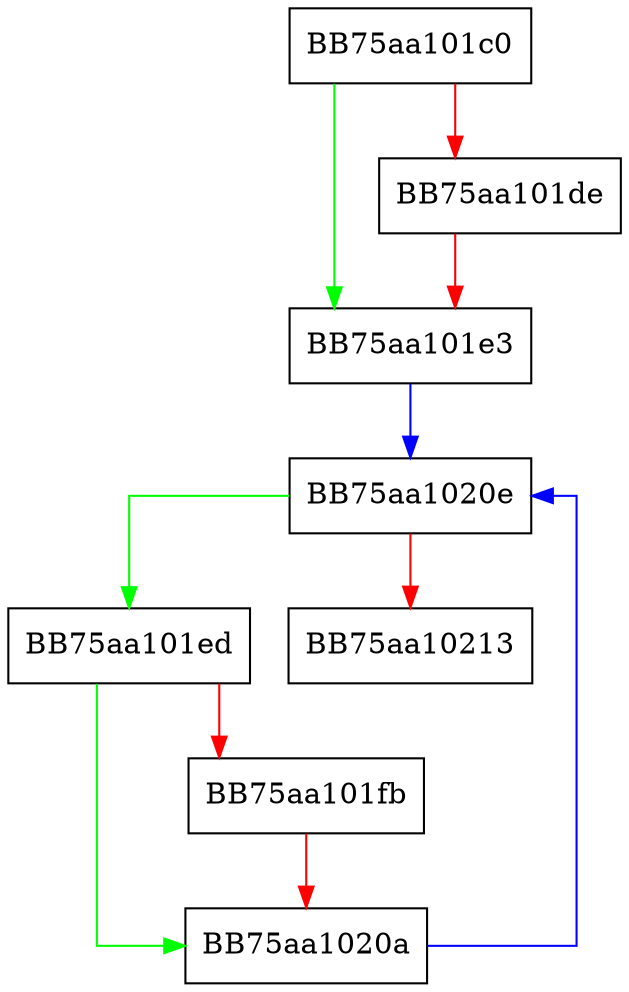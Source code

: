 digraph UnloadRecords {
  node [shape="box"];
  graph [splines=ortho];
  BB75aa101c0 -> BB75aa101e3 [color="green"];
  BB75aa101c0 -> BB75aa101de [color="red"];
  BB75aa101de -> BB75aa101e3 [color="red"];
  BB75aa101e3 -> BB75aa1020e [color="blue"];
  BB75aa101ed -> BB75aa1020a [color="green"];
  BB75aa101ed -> BB75aa101fb [color="red"];
  BB75aa101fb -> BB75aa1020a [color="red"];
  BB75aa1020a -> BB75aa1020e [color="blue"];
  BB75aa1020e -> BB75aa101ed [color="green"];
  BB75aa1020e -> BB75aa10213 [color="red"];
}